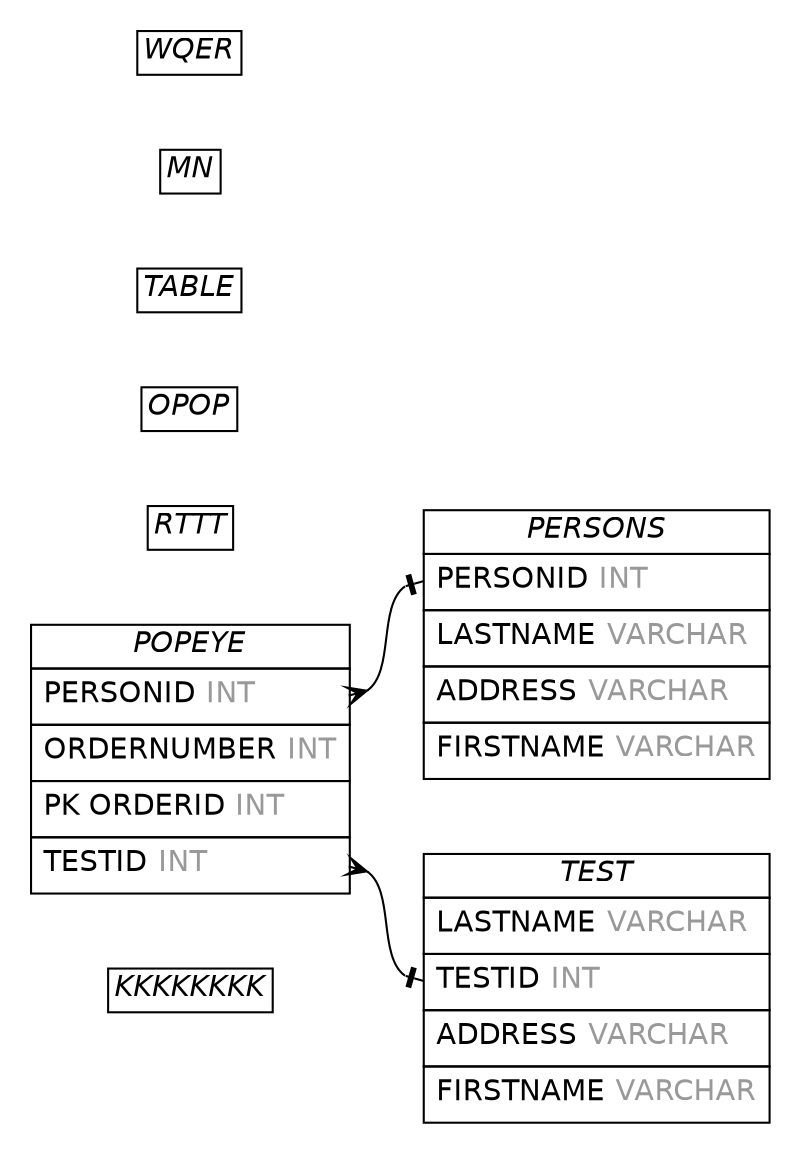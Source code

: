 /* created with ERDot < https://github.com/ehne/ERDot > */
digraph G {
    graph [
        nodesep=0.5;
        rankdir="LR";
        cencentrate=true;
        splines="spline";
        fontname="Helvetica";
        pad="0.2,0.2",
        label="",
        
    ];
    
    node [shape=plain, fontname="Helvetica"];
    edge [
        dir=both,
        fontsize=12,
        arrowsize=0.9,
        penwidth=1.0,
        labelangle=32,
        labeldistance=1.8,
        fontname="Helvetica"
    ];
    
    KKKKKKKK [ label=<
        <table border="0" cellborder="1" cellspacing="0" >
        <tr><td><i>KKKKKKKK</i></td></tr>
    </table>>];
    PERSONS [ label=<
        <table border="0" cellborder="1" cellspacing="0" >
        <tr><td><i>PERSONS</i></td></tr>
        <tr><td port="PERSONID" align="left" cellpadding="5">PERSONID <font color="grey60">INT</font></td></tr>
        <tr><td port="LASTNAME" align="left" cellpadding="5">LASTNAME <font color="grey60">VARCHAR</font></td></tr>
        <tr><td port="ADDRESS" align="left" cellpadding="5">ADDRESS <font color="grey60">VARCHAR</font></td></tr>
        <tr><td port="FIRSTNAME" align="left" cellpadding="5">FIRSTNAME <font color="grey60">VARCHAR</font></td></tr>
    </table>>];
    RTTT [ label=<
        <table border="0" cellborder="1" cellspacing="0" >
        <tr><td><i>RTTT</i></td></tr>
    </table>>];
    TEST [ label=<
        <table border="0" cellborder="1" cellspacing="0" >
        <tr><td><i>TEST</i></td></tr>
        <tr><td port="LASTNAME" align="left" cellpadding="5">LASTNAME <font color="grey60">VARCHAR</font></td></tr>
        <tr><td port="TESTID" align="left" cellpadding="5">TESTID <font color="grey60">INT</font></td></tr>
        <tr><td port="ADDRESS" align="left" cellpadding="5">ADDRESS <font color="grey60">VARCHAR</font></td></tr>
        <tr><td port="FIRSTNAME" align="left" cellpadding="5">FIRSTNAME <font color="grey60">VARCHAR</font></td></tr>
    </table>>];
    OPOP [ label=<
        <table border="0" cellborder="1" cellspacing="0" >
        <tr><td><i>OPOP</i></td></tr>
    </table>>];
    TABLE [ label=<
        <table border="0" cellborder="1" cellspacing="0" >
        <tr><td><i>TABLE</i></td></tr>
    </table>>];
    MN [ label=<
        <table border="0" cellborder="1" cellspacing="0" >
        <tr><td><i>MN</i></td></tr>
    </table>>];
    WQER [ label=<
        <table border="0" cellborder="1" cellspacing="0" >
        <tr><td><i>WQER</i></td></tr>
    </table>>];
    POPEYE [ label=<
        <table border="0" cellborder="1" cellspacing="0" >
        <tr><td><i>POPEYE</i></td></tr>
        <tr><td port="PERSONID" align="left" cellpadding="5">PERSONID <font color="grey60">INT</font></td></tr>
        <tr><td port="ORDERNUMBER" align="left" cellpadding="5">ORDERNUMBER <font color="grey60">INT</font></td></tr>
        <tr><td port="ORDERID" align="left" cellpadding="5">PK ORDERID <font color="grey60">INT</font></td></tr>
        <tr><td port="TESTID" align="left" cellpadding="5">TESTID <font color="grey60">INT</font></td></tr>
    </table>>];


    POPEYE:PERSONID->PERSONS:PERSONID [
        arrowhead=noneotee,

        arrowtail=ocrow,
    ];


    POPEYE:TESTID->TEST:TESTID [
        arrowhead=noneotee,

        arrowtail=ocrow,
    ];



    

}
